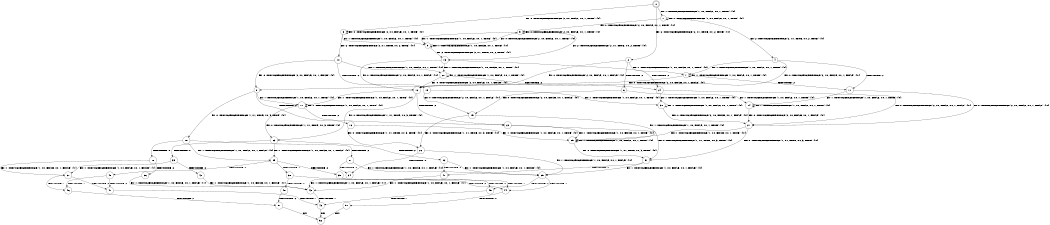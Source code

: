 digraph BCG {
size = "7, 10.5";
center = TRUE;
node [shape = circle];
0 [peripheries = 2];
0 -> 1 [label = "EX !1 !ATOMIC_EXCH_BRANCH (1, +0, FALSE, +0, 1, TRUE) !{0}"];
0 -> 2 [label = "EX !2 !ATOMIC_EXCH_BRANCH (2, +1, TRUE, +0, 2, TRUE) !{0}"];
0 -> 3 [label = "EX !0 !ATOMIC_EXCH_BRANCH (2, +0, FALSE, +0, 1, TRUE) !{0}"];
1 -> 4 [label = "EX !2 !ATOMIC_EXCH_BRANCH (2, +1, TRUE, +0, 2, TRUE) !{0}"];
1 -> 5 [label = "EX !0 !ATOMIC_EXCH_BRANCH (2, +0, FALSE, +0, 1, TRUE) !{0}"];
1 -> 1 [label = "EX !1 !ATOMIC_EXCH_BRANCH (1, +0, FALSE, +0, 1, TRUE) !{0}"];
2 -> 6 [label = "TERMINATE !2"];
2 -> 7 [label = "EX !1 !ATOMIC_EXCH_BRANCH (1, +0, FALSE, +0, 1, TRUE) !{0}"];
2 -> 8 [label = "EX !0 !ATOMIC_EXCH_BRANCH (2, +0, FALSE, +0, 1, FALSE) !{0}"];
3 -> 9 [label = "EX !1 !ATOMIC_EXCH_BRANCH (1, +0, FALSE, +0, 1, TRUE) !{0}"];
3 -> 10 [label = "EX !2 !ATOMIC_EXCH_BRANCH (2, +1, TRUE, +0, 2, TRUE) !{0}"];
3 -> 3 [label = "EX !0 !ATOMIC_EXCH_BRANCH (2, +0, FALSE, +0, 1, TRUE) !{0}"];
4 -> 11 [label = "TERMINATE !2"];
4 -> 12 [label = "EX !0 !ATOMIC_EXCH_BRANCH (2, +0, FALSE, +0, 1, FALSE) !{0}"];
4 -> 7 [label = "EX !1 !ATOMIC_EXCH_BRANCH (1, +0, FALSE, +0, 1, TRUE) !{0}"];
5 -> 13 [label = "EX !2 !ATOMIC_EXCH_BRANCH (2, +1, TRUE, +0, 2, TRUE) !{0}"];
5 -> 9 [label = "EX !1 !ATOMIC_EXCH_BRANCH (1, +0, FALSE, +0, 1, TRUE) !{0}"];
5 -> 5 [label = "EX !0 !ATOMIC_EXCH_BRANCH (2, +0, FALSE, +0, 1, TRUE) !{0}"];
6 -> 14 [label = "EX !1 !ATOMIC_EXCH_BRANCH (1, +0, FALSE, +0, 1, TRUE) !{0}"];
6 -> 15 [label = "EX !0 !ATOMIC_EXCH_BRANCH (2, +0, FALSE, +0, 1, FALSE) !{0}"];
7 -> 11 [label = "TERMINATE !2"];
7 -> 12 [label = "EX !0 !ATOMIC_EXCH_BRANCH (2, +0, FALSE, +0, 1, FALSE) !{0}"];
7 -> 7 [label = "EX !1 !ATOMIC_EXCH_BRANCH (1, +0, FALSE, +0, 1, TRUE) !{0}"];
8 -> 16 [label = "TERMINATE !2"];
8 -> 17 [label = "EX !1 !ATOMIC_EXCH_BRANCH (1, +0, FALSE, +0, 1, TRUE) !{0}"];
8 -> 18 [label = "EX !0 !ATOMIC_EXCH_BRANCH (1, +1, TRUE, +0, 3, TRUE) !{0}"];
9 -> 13 [label = "EX !2 !ATOMIC_EXCH_BRANCH (2, +1, TRUE, +0, 2, TRUE) !{0}"];
9 -> 9 [label = "EX !1 !ATOMIC_EXCH_BRANCH (1, +0, FALSE, +0, 1, TRUE) !{0}"];
9 -> 5 [label = "EX !0 !ATOMIC_EXCH_BRANCH (2, +0, FALSE, +0, 1, TRUE) !{0}"];
10 -> 19 [label = "TERMINATE !2"];
10 -> 20 [label = "EX !1 !ATOMIC_EXCH_BRANCH (1, +0, FALSE, +0, 1, TRUE) !{0}"];
10 -> 8 [label = "EX !0 !ATOMIC_EXCH_BRANCH (2, +0, FALSE, +0, 1, FALSE) !{0}"];
11 -> 21 [label = "EX !0 !ATOMIC_EXCH_BRANCH (2, +0, FALSE, +0, 1, FALSE) !{0}"];
11 -> 14 [label = "EX !1 !ATOMIC_EXCH_BRANCH (1, +0, FALSE, +0, 1, TRUE) !{0}"];
12 -> 22 [label = "TERMINATE !2"];
12 -> 17 [label = "EX !1 !ATOMIC_EXCH_BRANCH (1, +0, FALSE, +0, 1, TRUE) !{0}"];
12 -> 23 [label = "EX !0 !ATOMIC_EXCH_BRANCH (1, +1, TRUE, +0, 3, TRUE) !{0}"];
13 -> 24 [label = "TERMINATE !2"];
13 -> 20 [label = "EX !1 !ATOMIC_EXCH_BRANCH (1, +0, FALSE, +0, 1, TRUE) !{0}"];
13 -> 12 [label = "EX !0 !ATOMIC_EXCH_BRANCH (2, +0, FALSE, +0, 1, FALSE) !{0}"];
14 -> 21 [label = "EX !0 !ATOMIC_EXCH_BRANCH (2, +0, FALSE, +0, 1, FALSE) !{0}"];
14 -> 14 [label = "EX !1 !ATOMIC_EXCH_BRANCH (1, +0, FALSE, +0, 1, TRUE) !{0}"];
15 -> 25 [label = "EX !1 !ATOMIC_EXCH_BRANCH (1, +0, FALSE, +0, 1, TRUE) !{0}"];
15 -> 26 [label = "EX !0 !ATOMIC_EXCH_BRANCH (1, +1, TRUE, +0, 3, TRUE) !{0}"];
16 -> 25 [label = "EX !1 !ATOMIC_EXCH_BRANCH (1, +0, FALSE, +0, 1, TRUE) !{0}"];
16 -> 26 [label = "EX !0 !ATOMIC_EXCH_BRANCH (1, +1, TRUE, +0, 3, TRUE) !{0}"];
17 -> 22 [label = "TERMINATE !2"];
17 -> 17 [label = "EX !1 !ATOMIC_EXCH_BRANCH (1, +0, FALSE, +0, 1, TRUE) !{0}"];
17 -> 23 [label = "EX !0 !ATOMIC_EXCH_BRANCH (1, +1, TRUE, +0, 3, TRUE) !{0}"];
18 -> 27 [label = "TERMINATE !2"];
18 -> 28 [label = "TERMINATE !0"];
18 -> 29 [label = "EX !1 !ATOMIC_EXCH_BRANCH (1, +0, FALSE, +0, 1, FALSE) !{0}"];
19 -> 30 [label = "EX !1 !ATOMIC_EXCH_BRANCH (1, +0, FALSE, +0, 1, TRUE) !{0}"];
19 -> 15 [label = "EX !0 !ATOMIC_EXCH_BRANCH (2, +0, FALSE, +0, 1, FALSE) !{0}"];
20 -> 24 [label = "TERMINATE !2"];
20 -> 20 [label = "EX !1 !ATOMIC_EXCH_BRANCH (1, +0, FALSE, +0, 1, TRUE) !{0}"];
20 -> 12 [label = "EX !0 !ATOMIC_EXCH_BRANCH (2, +0, FALSE, +0, 1, FALSE) !{0}"];
21 -> 25 [label = "EX !1 !ATOMIC_EXCH_BRANCH (1, +0, FALSE, +0, 1, TRUE) !{0}"];
21 -> 31 [label = "EX !0 !ATOMIC_EXCH_BRANCH (1, +1, TRUE, +0, 3, TRUE) !{0}"];
22 -> 25 [label = "EX !1 !ATOMIC_EXCH_BRANCH (1, +0, FALSE, +0, 1, TRUE) !{0}"];
22 -> 31 [label = "EX !0 !ATOMIC_EXCH_BRANCH (1, +1, TRUE, +0, 3, TRUE) !{0}"];
23 -> 32 [label = "TERMINATE !2"];
23 -> 33 [label = "TERMINATE !0"];
23 -> 29 [label = "EX !1 !ATOMIC_EXCH_BRANCH (1, +0, FALSE, +0, 1, FALSE) !{0}"];
24 -> 30 [label = "EX !1 !ATOMIC_EXCH_BRANCH (1, +0, FALSE, +0, 1, TRUE) !{0}"];
24 -> 21 [label = "EX !0 !ATOMIC_EXCH_BRANCH (2, +0, FALSE, +0, 1, FALSE) !{0}"];
25 -> 25 [label = "EX !1 !ATOMIC_EXCH_BRANCH (1, +0, FALSE, +0, 1, TRUE) !{0}"];
25 -> 31 [label = "EX !0 !ATOMIC_EXCH_BRANCH (1, +1, TRUE, +0, 3, TRUE) !{0}"];
26 -> 34 [label = "TERMINATE !0"];
26 -> 35 [label = "EX !1 !ATOMIC_EXCH_BRANCH (1, +0, FALSE, +0, 1, FALSE) !{0}"];
27 -> 34 [label = "TERMINATE !0"];
27 -> 35 [label = "EX !1 !ATOMIC_EXCH_BRANCH (1, +0, FALSE, +0, 1, FALSE) !{0}"];
28 -> 36 [label = "TERMINATE !2"];
28 -> 37 [label = "EX !1 !ATOMIC_EXCH_BRANCH (1, +0, FALSE, +0, 1, FALSE) !{1}"];
29 -> 38 [label = "TERMINATE !1"];
29 -> 39 [label = "TERMINATE !2"];
29 -> 40 [label = "TERMINATE !0"];
30 -> 30 [label = "EX !1 !ATOMIC_EXCH_BRANCH (1, +0, FALSE, +0, 1, TRUE) !{0}"];
30 -> 21 [label = "EX !0 !ATOMIC_EXCH_BRANCH (2, +0, FALSE, +0, 1, FALSE) !{0}"];
31 -> 41 [label = "TERMINATE !0"];
31 -> 35 [label = "EX !1 !ATOMIC_EXCH_BRANCH (1, +0, FALSE, +0, 1, FALSE) !{0}"];
32 -> 41 [label = "TERMINATE !0"];
32 -> 35 [label = "EX !1 !ATOMIC_EXCH_BRANCH (1, +0, FALSE, +0, 1, FALSE) !{0}"];
33 -> 42 [label = "TERMINATE !2"];
33 -> 37 [label = "EX !1 !ATOMIC_EXCH_BRANCH (1, +0, FALSE, +0, 1, FALSE) !{1}"];
34 -> 43 [label = "EX !1 !ATOMIC_EXCH_BRANCH (1, +0, FALSE, +0, 1, FALSE) !{1}"];
35 -> 44 [label = "TERMINATE !1"];
35 -> 45 [label = "TERMINATE !0"];
36 -> 43 [label = "EX !1 !ATOMIC_EXCH_BRANCH (1, +0, FALSE, +0, 1, FALSE) !{1}"];
37 -> 46 [label = "TERMINATE !1"];
37 -> 47 [label = "TERMINATE !2"];
38 -> 44 [label = "TERMINATE !2"];
38 -> 48 [label = "TERMINATE !0"];
39 -> 44 [label = "TERMINATE !1"];
39 -> 45 [label = "TERMINATE !0"];
40 -> 46 [label = "TERMINATE !1"];
40 -> 47 [label = "TERMINATE !2"];
41 -> 43 [label = "EX !1 !ATOMIC_EXCH_BRANCH (1, +0, FALSE, +0, 1, FALSE) !{1}"];
42 -> 43 [label = "EX !1 !ATOMIC_EXCH_BRANCH (1, +0, FALSE, +0, 1, FALSE) !{1}"];
43 -> 49 [label = "TERMINATE !1"];
44 -> 50 [label = "TERMINATE !0"];
45 -> 49 [label = "TERMINATE !1"];
46 -> 51 [label = "TERMINATE !2"];
47 -> 49 [label = "TERMINATE !1"];
48 -> 51 [label = "TERMINATE !2"];
49 -> 52 [label = "exit"];
50 -> 52 [label = "exit"];
51 -> 52 [label = "exit"];
}
